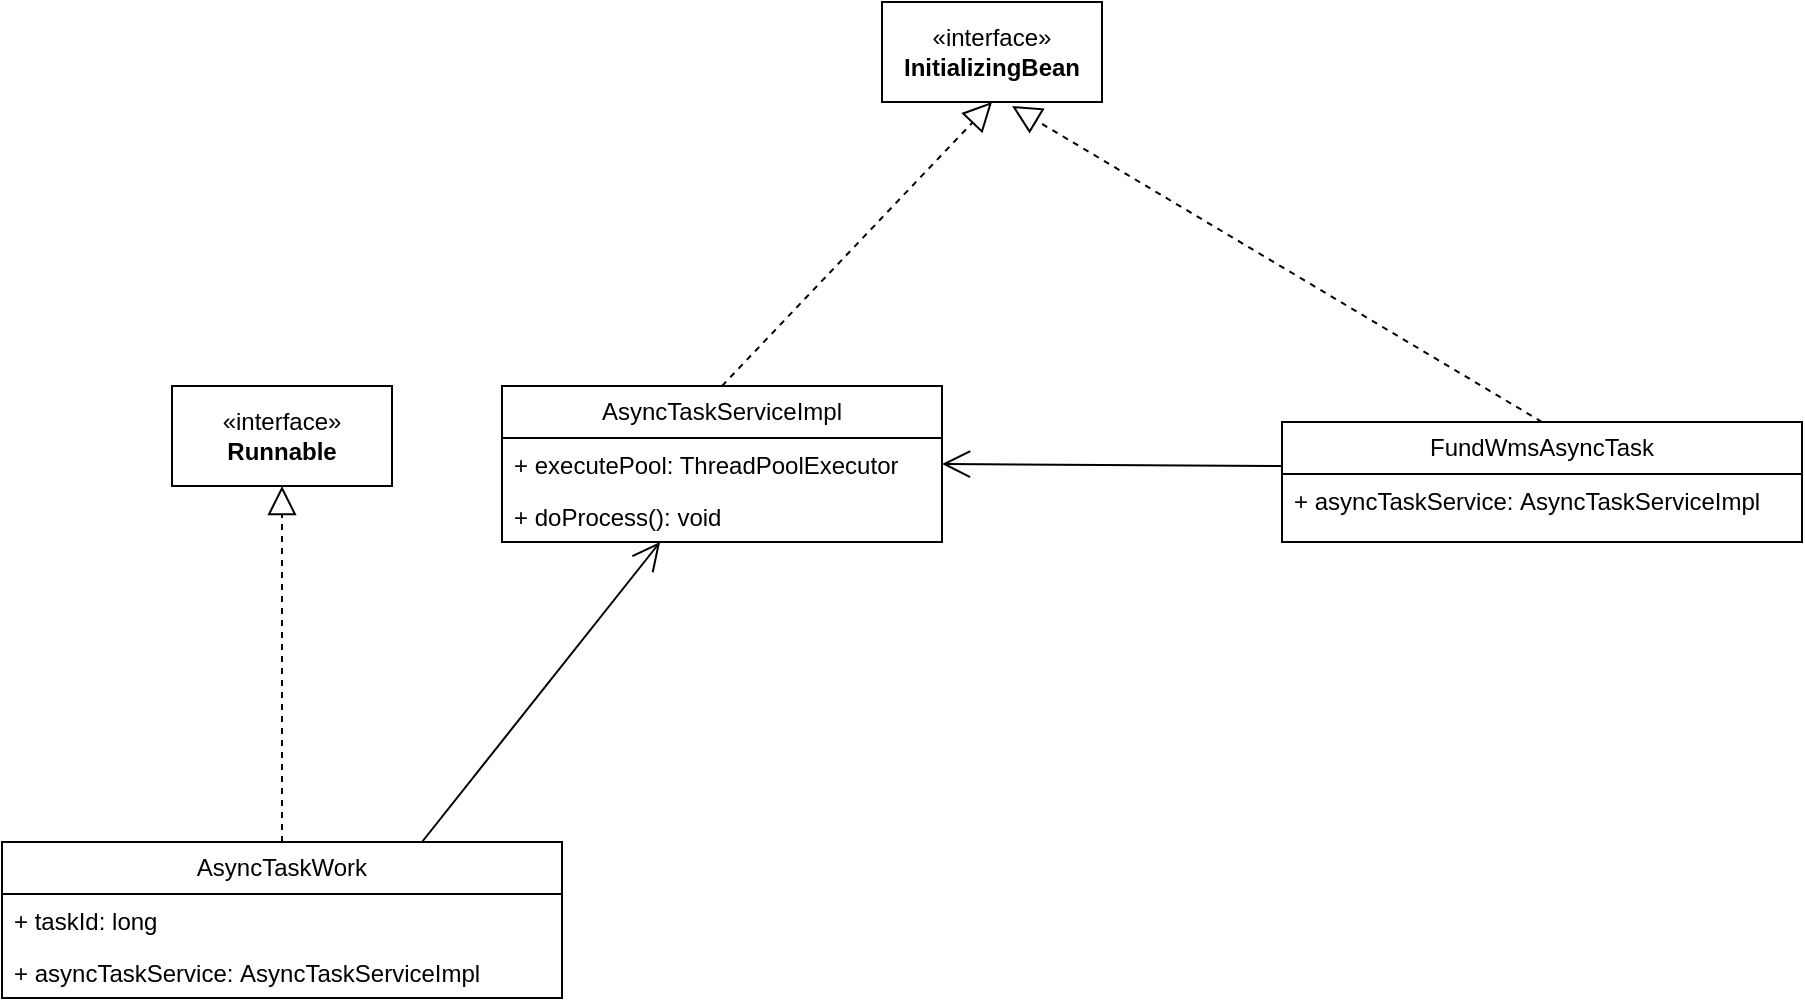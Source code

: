 <mxfile version="21.5.2" type="github" pages="3">
  <diagram name="class diagram" id="ikR7i4KXqVAYdrTPTn3q">
    <mxGraphModel dx="2021" dy="656" grid="1" gridSize="10" guides="1" tooltips="1" connect="1" arrows="1" fold="1" page="1" pageScale="1" pageWidth="827" pageHeight="1169" math="0" shadow="0">
      <root>
        <mxCell id="0" />
        <mxCell id="1" parent="0" />
        <mxCell id="8rfrDcUoEPC_cq-M47oy-1" value="AsyncTaskServiceImpl" style="swimlane;fontStyle=0;childLayout=stackLayout;horizontal=1;startSize=26;fillColor=none;horizontalStack=0;resizeParent=1;resizeParentMax=0;resizeLast=0;collapsible=1;marginBottom=0;whiteSpace=wrap;html=1;" vertex="1" parent="1">
          <mxGeometry x="150" y="332" width="220" height="78" as="geometry" />
        </mxCell>
        <mxCell id="CbstYxLcLghC37u1hEnF-2" value="+ executePool: ThreadPoolExecutor" style="text;strokeColor=none;fillColor=none;align=left;verticalAlign=top;spacingLeft=4;spacingRight=4;overflow=hidden;rotatable=0;points=[[0,0.5],[1,0.5]];portConstraint=eastwest;whiteSpace=wrap;html=1;" vertex="1" parent="8rfrDcUoEPC_cq-M47oy-1">
          <mxGeometry y="26" width="220" height="26" as="geometry" />
        </mxCell>
        <mxCell id="CbstYxLcLghC37u1hEnF-1" value="+ doProcess()&lt;span style=&quot;background-color: initial;&quot;&gt;: void&lt;/span&gt;" style="text;strokeColor=none;fillColor=none;align=left;verticalAlign=top;spacingLeft=4;spacingRight=4;overflow=hidden;rotatable=0;points=[[0,0.5],[1,0.5]];portConstraint=eastwest;whiteSpace=wrap;html=1;" vertex="1" parent="8rfrDcUoEPC_cq-M47oy-1">
          <mxGeometry y="52" width="220" height="26" as="geometry" />
        </mxCell>
        <mxCell id="8rfrDcUoEPC_cq-M47oy-5" value="FundWmsAsyncTask" style="swimlane;fontStyle=0;childLayout=stackLayout;horizontal=1;startSize=26;fillColor=none;horizontalStack=0;resizeParent=1;resizeParentMax=0;resizeLast=0;collapsible=1;marginBottom=0;whiteSpace=wrap;html=1;" vertex="1" parent="1">
          <mxGeometry x="540" y="350" width="260" height="60" as="geometry" />
        </mxCell>
        <mxCell id="g2iz1l07HuA3bQ5gWP3K-1" value="+ asyncTaskService:&amp;nbsp;AsyncTaskServiceImpl" style="text;strokeColor=none;fillColor=none;align=left;verticalAlign=top;spacingLeft=4;spacingRight=4;overflow=hidden;rotatable=0;points=[[0,0.5],[1,0.5]];portConstraint=eastwest;whiteSpace=wrap;html=1;" vertex="1" parent="8rfrDcUoEPC_cq-M47oy-5">
          <mxGeometry y="26" width="260" height="34" as="geometry" />
        </mxCell>
        <mxCell id="8rfrDcUoEPC_cq-M47oy-9" value="«interface»&lt;br&gt;&lt;b&gt;InitializingBean&lt;/b&gt;" style="html=1;whiteSpace=wrap;" vertex="1" parent="1">
          <mxGeometry x="340" y="140" width="110" height="50" as="geometry" />
        </mxCell>
        <mxCell id="8rfrDcUoEPC_cq-M47oy-10" value="" style="endArrow=block;dashed=1;endFill=0;endSize=12;html=1;rounded=0;entryX=0.5;entryY=1;entryDx=0;entryDy=0;exitX=0.5;exitY=0;exitDx=0;exitDy=0;" edge="1" parent="1" source="8rfrDcUoEPC_cq-M47oy-1" target="8rfrDcUoEPC_cq-M47oy-9">
          <mxGeometry width="160" relative="1" as="geometry">
            <mxPoint x="110" y="340" as="sourcePoint" />
            <mxPoint x="270" y="340" as="targetPoint" />
          </mxGeometry>
        </mxCell>
        <mxCell id="8rfrDcUoEPC_cq-M47oy-11" value="" style="endArrow=block;dashed=1;endFill=0;endSize=12;html=1;rounded=0;exitX=0.5;exitY=0;exitDx=0;exitDy=0;entryX=0.591;entryY=1.04;entryDx=0;entryDy=0;entryPerimeter=0;" edge="1" parent="1" source="8rfrDcUoEPC_cq-M47oy-5" target="8rfrDcUoEPC_cq-M47oy-9">
          <mxGeometry width="160" relative="1" as="geometry">
            <mxPoint x="110" y="340" as="sourcePoint" />
            <mxPoint x="270" y="340" as="targetPoint" />
          </mxGeometry>
        </mxCell>
        <mxCell id="8rfrDcUoEPC_cq-M47oy-12" value="AsyncTaskWork" style="swimlane;fontStyle=0;childLayout=stackLayout;horizontal=1;startSize=26;fillColor=none;horizontalStack=0;resizeParent=1;resizeParentMax=0;resizeLast=0;collapsible=1;marginBottom=0;whiteSpace=wrap;html=1;" vertex="1" parent="1">
          <mxGeometry x="-100" y="560" width="280" height="78" as="geometry" />
        </mxCell>
        <mxCell id="8rfrDcUoEPC_cq-M47oy-13" value="+&amp;nbsp;taskId&lt;span style=&quot;background-color: initial;&quot;&gt;: long&lt;/span&gt;" style="text;strokeColor=none;fillColor=none;align=left;verticalAlign=top;spacingLeft=4;spacingRight=4;overflow=hidden;rotatable=0;points=[[0,0.5],[1,0.5]];portConstraint=eastwest;whiteSpace=wrap;html=1;" vertex="1" parent="8rfrDcUoEPC_cq-M47oy-12">
          <mxGeometry y="26" width="280" height="26" as="geometry" />
        </mxCell>
        <mxCell id="8rfrDcUoEPC_cq-M47oy-14" value="+ asyncTaskService:&amp;nbsp;AsyncTaskServiceImpl" style="text;strokeColor=none;fillColor=none;align=left;verticalAlign=top;spacingLeft=4;spacingRight=4;overflow=hidden;rotatable=0;points=[[0,0.5],[1,0.5]];portConstraint=eastwest;whiteSpace=wrap;html=1;" vertex="1" parent="8rfrDcUoEPC_cq-M47oy-12">
          <mxGeometry y="52" width="280" height="26" as="geometry" />
        </mxCell>
        <mxCell id="8rfrDcUoEPC_cq-M47oy-16" value="«interface»&lt;br&gt;&lt;b&gt;Runnable&lt;/b&gt;" style="html=1;whiteSpace=wrap;" vertex="1" parent="1">
          <mxGeometry x="-15" y="332" width="110" height="50" as="geometry" />
        </mxCell>
        <mxCell id="8rfrDcUoEPC_cq-M47oy-17" value="" style="endArrow=block;dashed=1;endFill=0;endSize=12;html=1;rounded=0;entryX=0.5;entryY=1;entryDx=0;entryDy=0;" edge="1" parent="1" source="8rfrDcUoEPC_cq-M47oy-12" target="8rfrDcUoEPC_cq-M47oy-16">
          <mxGeometry width="160" relative="1" as="geometry">
            <mxPoint x="530" y="340" as="sourcePoint" />
            <mxPoint x="415" y="202" as="targetPoint" />
          </mxGeometry>
        </mxCell>
        <mxCell id="8rfrDcUoEPC_cq-M47oy-18" value="" style="endArrow=open;endFill=1;endSize=12;html=1;rounded=0;exitX=0.75;exitY=0;exitDx=0;exitDy=0;" edge="1" parent="1" source="8rfrDcUoEPC_cq-M47oy-12" target="8rfrDcUoEPC_cq-M47oy-1">
          <mxGeometry width="160" relative="1" as="geometry">
            <mxPoint x="460" y="500" as="sourcePoint" />
            <mxPoint x="260" y="390" as="targetPoint" />
          </mxGeometry>
        </mxCell>
        <mxCell id="g2iz1l07HuA3bQ5gWP3K-2" value="" style="endArrow=open;endFill=1;endSize=12;html=1;rounded=0;exitX=0;exitY=0.367;exitDx=0;exitDy=0;entryX=1;entryY=0.5;entryDx=0;entryDy=0;exitPerimeter=0;" edge="1" parent="1" source="8rfrDcUoEPC_cq-M47oy-5" target="8rfrDcUoEPC_cq-M47oy-1">
          <mxGeometry width="160" relative="1" as="geometry">
            <mxPoint x="140" y="550" as="sourcePoint" />
            <mxPoint x="270" y="400" as="targetPoint" />
          </mxGeometry>
        </mxCell>
      </root>
    </mxGraphModel>
  </diagram>
  <diagram id="Af_HxoB_dP8bMgjfUH3v" name="structure">
    <mxGraphModel dx="1194" dy="656" grid="1" gridSize="10" guides="1" tooltips="1" connect="1" arrows="1" fold="1" page="1" pageScale="1" pageWidth="827" pageHeight="1169" math="0" shadow="0">
      <root>
        <mxCell id="0" />
        <mxCell id="1" parent="0" />
        <mxCell id="4yOwxm-S2R0_16TpPjw1-2" value="zookeeper" style="whiteSpace=wrap;html=1;" vertex="1" parent="1">
          <mxGeometry x="550" y="140" width="120" height="60" as="geometry" />
        </mxCell>
        <mxCell id="4yOwxm-S2R0_16TpPjw1-3" value="Actor" style="shape=umlActor;verticalLabelPosition=bottom;verticalAlign=top;html=1;outlineConnect=0;" vertex="1" parent="1">
          <mxGeometry x="50" y="400" width="30" height="60" as="geometry" />
        </mxCell>
        <mxCell id="4yOwxm-S2R0_16TpPjw1-4" value="" style="endArrow=classic;html=1;rounded=0;entryX=0;entryY=0.25;entryDx=0;entryDy=0;" edge="1" parent="1" target="BwtJvhmBE2LO-VKlyNQl-1">
          <mxGeometry width="50" height="50" relative="1" as="geometry">
            <mxPoint x="90" y="430" as="sourcePoint" />
            <mxPoint x="147.9" y="416.14" as="targetPoint" />
          </mxGeometry>
        </mxCell>
        <mxCell id="BwtJvhmBE2LO-VKlyNQl-1" value="" style="swimlane;startSize=0;" vertex="1" parent="1">
          <mxGeometry x="210" y="330" width="240" height="250" as="geometry">
            <mxRectangle x="250" y="350" width="50" height="40" as="alternateBounds" />
          </mxGeometry>
        </mxCell>
        <mxCell id="BwtJvhmBE2LO-VKlyNQl-2" value="GrpcService" style="whiteSpace=wrap;html=1;" vertex="1" parent="BwtJvhmBE2LO-VKlyNQl-1">
          <mxGeometry x="60" y="50" width="160" height="60" as="geometry" />
        </mxCell>
        <mxCell id="4yOwxm-S2R0_16TpPjw1-1" value="AsyncTaskService" style="whiteSpace=wrap;html=1;" vertex="1" parent="BwtJvhmBE2LO-VKlyNQl-1">
          <mxGeometry x="60" y="170" width="160" height="60" as="geometry" />
        </mxCell>
        <mxCell id="4yOwxm-S2R0_16TpPjw1-5" value="service1" style="text;html=1;align=center;verticalAlign=middle;resizable=0;points=[];autosize=1;strokeColor=none;fillColor=none;" vertex="1" parent="BwtJvhmBE2LO-VKlyNQl-1">
          <mxGeometry x="30" y="10" width="70" height="30" as="geometry" />
        </mxCell>
        <mxCell id="4yOwxm-S2R0_16TpPjw1-24" value="" style="shape=flexArrow;endArrow=classic;html=1;rounded=0;exitX=0.55;exitY=0.983;exitDx=0;exitDy=0;exitPerimeter=0;" edge="1" parent="BwtJvhmBE2LO-VKlyNQl-1" source="BwtJvhmBE2LO-VKlyNQl-2" target="4yOwxm-S2R0_16TpPjw1-1">
          <mxGeometry width="50" height="50" relative="1" as="geometry">
            <mxPoint x="370" y="170" as="sourcePoint" />
            <mxPoint x="420" y="120" as="targetPoint" />
          </mxGeometry>
        </mxCell>
        <mxCell id="4yOwxm-S2R0_16TpPjw1-6" value="" style="swimlane;startSize=0;" vertex="1" parent="1">
          <mxGeometry x="520" y="330" width="250" height="250" as="geometry">
            <mxRectangle x="250" y="350" width="50" height="40" as="alternateBounds" />
          </mxGeometry>
        </mxCell>
        <mxCell id="4yOwxm-S2R0_16TpPjw1-7" value="GrpcService" style="whiteSpace=wrap;html=1;" vertex="1" parent="4yOwxm-S2R0_16TpPjw1-6">
          <mxGeometry x="60" y="50" width="160" height="60" as="geometry" />
        </mxCell>
        <mxCell id="4yOwxm-S2R0_16TpPjw1-8" value="AsyncTaskService" style="whiteSpace=wrap;html=1;" vertex="1" parent="4yOwxm-S2R0_16TpPjw1-6">
          <mxGeometry x="60" y="170" width="160" height="60" as="geometry" />
        </mxCell>
        <mxCell id="4yOwxm-S2R0_16TpPjw1-9" value="service2" style="text;html=1;align=center;verticalAlign=middle;resizable=0;points=[];autosize=1;strokeColor=none;fillColor=none;" vertex="1" parent="4yOwxm-S2R0_16TpPjw1-6">
          <mxGeometry x="30" y="10" width="70" height="30" as="geometry" />
        </mxCell>
        <mxCell id="4yOwxm-S2R0_16TpPjw1-23" value="" style="shape=flexArrow;endArrow=classic;html=1;rounded=0;exitX=0.55;exitY=1.05;exitDx=0;exitDy=0;exitPerimeter=0;entryX=0.563;entryY=-0.033;entryDx=0;entryDy=0;entryPerimeter=0;" edge="1" parent="4yOwxm-S2R0_16TpPjw1-6" source="4yOwxm-S2R0_16TpPjw1-7" target="4yOwxm-S2R0_16TpPjw1-8">
          <mxGeometry width="50" height="50" relative="1" as="geometry">
            <mxPoint x="60" y="170" as="sourcePoint" />
            <mxPoint x="110" y="120" as="targetPoint" />
          </mxGeometry>
        </mxCell>
        <mxCell id="4yOwxm-S2R0_16TpPjw1-11" value="" style="swimlane;startSize=0;" vertex="1" parent="1">
          <mxGeometry x="870" y="330" width="250" height="250" as="geometry">
            <mxRectangle x="250" y="350" width="50" height="40" as="alternateBounds" />
          </mxGeometry>
        </mxCell>
        <mxCell id="4yOwxm-S2R0_16TpPjw1-12" value="GrpcService" style="whiteSpace=wrap;html=1;" vertex="1" parent="4yOwxm-S2R0_16TpPjw1-11">
          <mxGeometry x="60" y="50" width="160" height="60" as="geometry" />
        </mxCell>
        <mxCell id="4yOwxm-S2R0_16TpPjw1-13" value="AsyncTaskService" style="whiteSpace=wrap;html=1;" vertex="1" parent="4yOwxm-S2R0_16TpPjw1-11">
          <mxGeometry x="60" y="160" width="160" height="60" as="geometry" />
        </mxCell>
        <mxCell id="4yOwxm-S2R0_16TpPjw1-14" value="service3" style="text;html=1;align=center;verticalAlign=middle;resizable=0;points=[];autosize=1;strokeColor=none;fillColor=none;" vertex="1" parent="4yOwxm-S2R0_16TpPjw1-11">
          <mxGeometry x="40" y="10" width="70" height="30" as="geometry" />
        </mxCell>
        <mxCell id="4yOwxm-S2R0_16TpPjw1-25" value="" style="shape=flexArrow;endArrow=classic;html=1;rounded=0;exitX=0.5;exitY=1;exitDx=0;exitDy=0;" edge="1" parent="4yOwxm-S2R0_16TpPjw1-11" source="4yOwxm-S2R0_16TpPjw1-12" target="4yOwxm-S2R0_16TpPjw1-13">
          <mxGeometry width="50" height="50" relative="1" as="geometry">
            <mxPoint x="-250" y="170" as="sourcePoint" />
            <mxPoint x="-200" y="120" as="targetPoint" />
          </mxGeometry>
        </mxCell>
        <mxCell id="4yOwxm-S2R0_16TpPjw1-16" value="" style="endArrow=classic;html=1;rounded=0;entryX=0.092;entryY=1.067;entryDx=0;entryDy=0;entryPerimeter=0;exitX=0.65;exitY=0;exitDx=0;exitDy=0;exitPerimeter=0;" edge="1" parent="1" source="BwtJvhmBE2LO-VKlyNQl-1" target="4yOwxm-S2R0_16TpPjw1-2">
          <mxGeometry width="50" height="50" relative="1" as="geometry">
            <mxPoint x="320" y="430" as="sourcePoint" />
            <mxPoint x="370" y="380" as="targetPoint" />
          </mxGeometry>
        </mxCell>
        <mxCell id="4yOwxm-S2R0_16TpPjw1-17" value="" style="endArrow=classic;html=1;rounded=0;entryX=0.5;entryY=1;entryDx=0;entryDy=0;exitX=0.528;exitY=-0.004;exitDx=0;exitDy=0;exitPerimeter=0;" edge="1" parent="1" source="4yOwxm-S2R0_16TpPjw1-6" target="4yOwxm-S2R0_16TpPjw1-2">
          <mxGeometry width="50" height="50" relative="1" as="geometry">
            <mxPoint x="320" y="430" as="sourcePoint" />
            <mxPoint x="370" y="380" as="targetPoint" />
          </mxGeometry>
        </mxCell>
        <mxCell id="4yOwxm-S2R0_16TpPjw1-18" value="" style="endArrow=classic;html=1;rounded=0;entryX=0.817;entryY=1.033;entryDx=0;entryDy=0;entryPerimeter=0;exitX=0.144;exitY=-0.004;exitDx=0;exitDy=0;exitPerimeter=0;" edge="1" parent="1" source="4yOwxm-S2R0_16TpPjw1-11" target="4yOwxm-S2R0_16TpPjw1-2">
          <mxGeometry width="50" height="50" relative="1" as="geometry">
            <mxPoint x="320" y="430" as="sourcePoint" />
            <mxPoint x="370" y="380" as="targetPoint" />
          </mxGeometry>
        </mxCell>
        <mxCell id="4yOwxm-S2R0_16TpPjw1-19" value="redis" style="whiteSpace=wrap;html=1;" vertex="1" parent="1">
          <mxGeometry x="540" y="700" width="120" height="60" as="geometry" />
        </mxCell>
        <mxCell id="4yOwxm-S2R0_16TpPjw1-20" value="" style="endArrow=classic;html=1;rounded=0;exitX=0.583;exitY=1;exitDx=0;exitDy=0;exitPerimeter=0;entryX=0.25;entryY=0;entryDx=0;entryDy=0;" edge="1" parent="1" source="BwtJvhmBE2LO-VKlyNQl-1" target="4yOwxm-S2R0_16TpPjw1-19">
          <mxGeometry width="50" height="50" relative="1" as="geometry">
            <mxPoint x="480" y="510" as="sourcePoint" />
            <mxPoint x="530" y="460" as="targetPoint" />
          </mxGeometry>
        </mxCell>
        <mxCell id="4yOwxm-S2R0_16TpPjw1-21" value="" style="endArrow=classic;html=1;rounded=0;entryX=0.383;entryY=-0.033;entryDx=0;entryDy=0;entryPerimeter=0;" edge="1" parent="1" source="4yOwxm-S2R0_16TpPjw1-6" target="4yOwxm-S2R0_16TpPjw1-19">
          <mxGeometry width="50" height="50" relative="1" as="geometry">
            <mxPoint x="480" y="510" as="sourcePoint" />
            <mxPoint x="530" y="460" as="targetPoint" />
          </mxGeometry>
        </mxCell>
        <mxCell id="4yOwxm-S2R0_16TpPjw1-22" value="" style="endArrow=classic;html=1;rounded=0;exitX=0.25;exitY=1;exitDx=0;exitDy=0;entryX=0.692;entryY=-0.05;entryDx=0;entryDy=0;entryPerimeter=0;" edge="1" parent="1" source="4yOwxm-S2R0_16TpPjw1-11" target="4yOwxm-S2R0_16TpPjw1-19">
          <mxGeometry width="50" height="50" relative="1" as="geometry">
            <mxPoint x="480" y="510" as="sourcePoint" />
            <mxPoint x="850" y="650" as="targetPoint" />
          </mxGeometry>
        </mxCell>
      </root>
    </mxGraphModel>
  </diagram>
  <diagram id="slAzV9YY-AGd1bLpiqN-" name="flow">
    <mxGraphModel dx="2021" dy="656" grid="1" gridSize="10" guides="1" tooltips="1" connect="1" arrows="1" fold="1" page="1" pageScale="1" pageWidth="827" pageHeight="1169" math="0" shadow="0">
      <root>
        <mxCell id="0" />
        <mxCell id="1" parent="0" />
        <mxCell id="b7P9VEdMYVW15TvzK9gh-39" style="edgeStyle=orthogonalEdgeStyle;rounded=0;orthogonalLoop=1;jettySize=auto;html=1;entryX=0.639;entryY=0;entryDx=0;entryDy=0;entryPerimeter=0;" edge="1" parent="1" source="JW_-LaMGTlPM_i0lU95A-1" target="JW_-LaMGTlPM_i0lU95A-2">
          <mxGeometry relative="1" as="geometry">
            <Array as="points">
              <mxPoint x="230" y="160" />
            </Array>
          </mxGeometry>
        </mxCell>
        <mxCell id="b7P9VEdMYVW15TvzK9gh-40" style="edgeStyle=orthogonalEdgeStyle;rounded=0;orthogonalLoop=1;jettySize=auto;html=1;entryX=0.46;entryY=-0.004;entryDx=0;entryDy=0;entryPerimeter=0;" edge="1" parent="1" source="JW_-LaMGTlPM_i0lU95A-1" target="JW_-LaMGTlPM_i0lU95A-3">
          <mxGeometry relative="1" as="geometry" />
        </mxCell>
        <mxCell id="JW_-LaMGTlPM_i0lU95A-1" value="start" style="whiteSpace=wrap;html=1;" vertex="1" parent="1">
          <mxGeometry x="420" y="130" width="120" height="60" as="geometry" />
        </mxCell>
        <mxCell id="JW_-LaMGTlPM_i0lU95A-2" value="" style="whiteSpace=wrap;html=1;container=1;" vertex="1" parent="1">
          <mxGeometry x="-160" y="290" width="610" height="790" as="geometry" />
        </mxCell>
        <mxCell id="b7P9VEdMYVW15TvzK9gh-5" value="FundWmsAsyncTask init" style="text;html=1;align=center;verticalAlign=middle;resizable=0;points=[];autosize=1;strokeColor=none;fillColor=none;" vertex="1" parent="JW_-LaMGTlPM_i0lU95A-2">
          <mxGeometry x="160.526" y="20.407" width="150" height="30" as="geometry" />
        </mxCell>
        <mxCell id="b7P9VEdMYVW15TvzK9gh-4" value="" style="whiteSpace=wrap;html=1;container=1;" vertex="1" parent="JW_-LaMGTlPM_i0lU95A-2">
          <mxGeometry x="27.595" y="73.89" width="529.741" height="676.11" as="geometry" />
        </mxCell>
        <mxCell id="b7P9VEdMYVW15TvzK9gh-14" style="edgeStyle=orthogonalEdgeStyle;rounded=0;orthogonalLoop=1;jettySize=auto;html=1;" edge="1" parent="b7P9VEdMYVW15TvzK9gh-4" source="b7P9VEdMYVW15TvzK9gh-6" target="b7P9VEdMYVW15TvzK9gh-7">
          <mxGeometry relative="1" as="geometry" />
        </mxCell>
        <mxCell id="b7P9VEdMYVW15TvzK9gh-6" value="loop" style="whiteSpace=wrap;html=1;" vertex="1" parent="b7P9VEdMYVW15TvzK9gh-4">
          <mxGeometry x="188.811" y="28.956" width="116.191" height="37.875" as="geometry" />
        </mxCell>
        <mxCell id="b7P9VEdMYVW15TvzK9gh-11" style="edgeStyle=orthogonalEdgeStyle;rounded=0;orthogonalLoop=1;jettySize=auto;html=1;entryX=0.5;entryY=0;entryDx=0;entryDy=0;" edge="1" parent="b7P9VEdMYVW15TvzK9gh-4" source="b7P9VEdMYVW15TvzK9gh-7" target="b7P9VEdMYVW15TvzK9gh-9">
          <mxGeometry relative="1" as="geometry">
            <Array as="points">
              <mxPoint x="169.929" y="130.252" />
            </Array>
          </mxGeometry>
        </mxCell>
        <mxCell id="b7P9VEdMYVW15TvzK9gh-13" value="isMaster" style="edgeLabel;html=1;align=center;verticalAlign=middle;resizable=0;points=[];" vertex="1" connectable="0" parent="b7P9VEdMYVW15TvzK9gh-11">
          <mxGeometry x="0.168" y="-1" relative="1" as="geometry">
            <mxPoint as="offset" />
          </mxGeometry>
        </mxCell>
        <mxCell id="b7P9VEdMYVW15TvzK9gh-12" value="isFollower" style="edgeStyle=orthogonalEdgeStyle;rounded=0;orthogonalLoop=1;jettySize=auto;html=1;" edge="1" parent="b7P9VEdMYVW15TvzK9gh-4" source="b7P9VEdMYVW15TvzK9gh-7" target="b7P9VEdMYVW15TvzK9gh-10">
          <mxGeometry relative="1" as="geometry">
            <Array as="points">
              <mxPoint x="408.119" y="130.252" />
            </Array>
          </mxGeometry>
        </mxCell>
        <mxCell id="b7P9VEdMYVW15TvzK9gh-7" value="check zkLock" style="rhombus;whiteSpace=wrap;html=1;" vertex="1" parent="b7P9VEdMYVW15TvzK9gh-4">
          <mxGeometry x="188.811" y="101.348" width="116.191" height="57.913" as="geometry" />
        </mxCell>
        <mxCell id="b7P9VEdMYVW15TvzK9gh-15" style="edgeStyle=orthogonalEdgeStyle;rounded=0;orthogonalLoop=1;jettySize=auto;html=1;entryX=0;entryY=0.5;entryDx=0;entryDy=0;" edge="1" parent="b7P9VEdMYVW15TvzK9gh-4" source="b7P9VEdMYVW15TvzK9gh-9" target="b7P9VEdMYVW15TvzK9gh-6">
          <mxGeometry relative="1" as="geometry">
            <Array as="points">
              <mxPoint x="117.644" y="47.778" />
            </Array>
          </mxGeometry>
        </mxCell>
        <mxCell id="b7P9VEdMYVW15TvzK9gh-9" value="" style="whiteSpace=wrap;html=1;container=1;" vertex="1" parent="b7P9VEdMYVW15TvzK9gh-4">
          <mxGeometry x="17.966" y="283.15" width="305.0" height="366.85" as="geometry">
            <mxRectangle x="12.369" y="250.002" width="210" height="30" as="alternateBounds" />
          </mxGeometry>
        </mxCell>
        <mxCell id="b7P9VEdMYVW15TvzK9gh-29" value="asyncTaskService.processTask" style="text;html=1;align=center;verticalAlign=middle;resizable=0;points=[];autosize=1;strokeColor=none;fillColor=none;" vertex="1" parent="b7P9VEdMYVW15TvzK9gh-9">
          <mxGeometry x="1.032e-14" y="11.487" width="190" height="30" as="geometry" />
        </mxCell>
        <mxCell id="b7P9VEdMYVW15TvzK9gh-35" style="edgeStyle=orthogonalEdgeStyle;rounded=0;orthogonalLoop=1;jettySize=auto;html=1;entryX=0.5;entryY=0;entryDx=0;entryDy=0;" edge="1" parent="b7P9VEdMYVW15TvzK9gh-9" source="b7P9VEdMYVW15TvzK9gh-30" target="b7P9VEdMYVW15TvzK9gh-32">
          <mxGeometry relative="1" as="geometry" />
        </mxCell>
        <mxCell id="b7P9VEdMYVW15TvzK9gh-30" value="查询前100个待执行的任务，遍历每个任务" style="whiteSpace=wrap;html=1;" vertex="1" parent="b7P9VEdMYVW15TvzK9gh-9">
          <mxGeometry x="50.83" y="41.49" width="129.17" height="49.9" as="geometry" />
        </mxCell>
        <mxCell id="b7P9VEdMYVW15TvzK9gh-36" value="存在" style="edgeStyle=orthogonalEdgeStyle;rounded=0;orthogonalLoop=1;jettySize=auto;html=1;entryX=0.25;entryY=0;entryDx=0;entryDy=0;" edge="1" parent="b7P9VEdMYVW15TvzK9gh-9" source="b7P9VEdMYVW15TvzK9gh-32" target="b7P9VEdMYVW15TvzK9gh-31">
          <mxGeometry relative="1" as="geometry">
            <Array as="points">
              <mxPoint x="44" y="166" />
            </Array>
          </mxGeometry>
        </mxCell>
        <mxCell id="b7P9VEdMYVW15TvzK9gh-37" style="edgeStyle=orthogonalEdgeStyle;rounded=0;orthogonalLoop=1;jettySize=auto;html=1;entryX=0.5;entryY=0;entryDx=0;entryDy=0;" edge="1" parent="b7P9VEdMYVW15TvzK9gh-9" source="b7P9VEdMYVW15TvzK9gh-32" target="b7P9VEdMYVW15TvzK9gh-34">
          <mxGeometry relative="1" as="geometry" />
        </mxCell>
        <mxCell id="b7P9VEdMYVW15TvzK9gh-38" value="不存在" style="edgeLabel;html=1;align=center;verticalAlign=middle;resizable=0;points=[];" vertex="1" connectable="0" parent="b7P9VEdMYVW15TvzK9gh-37">
          <mxGeometry x="0.198" y="3" relative="1" as="geometry">
            <mxPoint as="offset" />
          </mxGeometry>
        </mxCell>
        <mxCell id="b7P9VEdMYVW15TvzK9gh-32" value="是否存在该任务的redis锁" style="rhombus;whiteSpace=wrap;html=1;fontFamily=Helvetica;fontSize=12;fontColor=default;" vertex="1" parent="b7P9VEdMYVW15TvzK9gh-9">
          <mxGeometry x="69.91" y="122.96" width="91.01" height="87.04" as="geometry" />
        </mxCell>
        <mxCell id="b7P9VEdMYVW15TvzK9gh-31" value="构建AsyncTaskWork提交到线程池" style="whiteSpace=wrap;html=1;" vertex="1" parent="b7P9VEdMYVW15TvzK9gh-9">
          <mxGeometry x="14.44" y="282.96" width="116.96" height="60" as="geometry" />
        </mxCell>
        <mxCell id="b7P9VEdMYVW15TvzK9gh-34" value="在执行中，跳过" style="whiteSpace=wrap;html=1;" vertex="1" parent="b7P9VEdMYVW15TvzK9gh-9">
          <mxGeometry x="180.004" y="282.96" width="92.64" height="60" as="geometry" />
        </mxCell>
        <mxCell id="b7P9VEdMYVW15TvzK9gh-16" style="edgeStyle=orthogonalEdgeStyle;rounded=0;orthogonalLoop=1;jettySize=auto;html=1;entryX=1;entryY=0.5;entryDx=0;entryDy=0;" edge="1" parent="b7P9VEdMYVW15TvzK9gh-4" source="b7P9VEdMYVW15TvzK9gh-10" target="b7P9VEdMYVW15TvzK9gh-6">
          <mxGeometry relative="1" as="geometry">
            <Array as="points">
              <mxPoint x="466.218" y="47.778" />
            </Array>
          </mxGeometry>
        </mxCell>
        <mxCell id="b7P9VEdMYVW15TvzK9gh-10" value="sleep 1s" style="whiteSpace=wrap;html=1;" vertex="1" parent="b7P9VEdMYVW15TvzK9gh-4">
          <mxGeometry x="350.024" y="283.159" width="174.287" height="43.435" as="geometry" />
        </mxCell>
        <mxCell id="b7P9VEdMYVW15TvzK9gh-17" value="startTread" style="text;html=1;align=center;verticalAlign=middle;resizable=0;points=[];autosize=1;strokeColor=none;fillColor=none;" vertex="1" parent="b7P9VEdMYVW15TvzK9gh-4">
          <mxGeometry x="17.966" y="11.326" width="80" height="30" as="geometry" />
        </mxCell>
        <mxCell id="JW_-LaMGTlPM_i0lU95A-3" value="" style="whiteSpace=wrap;html=1;container=1;" vertex="1" parent="1">
          <mxGeometry x="550" y="290" width="430" height="570" as="geometry" />
        </mxCell>
        <mxCell id="b7P9VEdMYVW15TvzK9gh-19" value="" style="whiteSpace=wrap;html=1;container=1;" vertex="1" parent="JW_-LaMGTlPM_i0lU95A-3">
          <mxGeometry x="28.667" y="70" width="315.333" height="36.47" as="geometry" />
        </mxCell>
        <mxCell id="b7P9VEdMYVW15TvzK9gh-18" value="init executorPool" style="text;html=1;align=center;verticalAlign=middle;resizable=0;points=[];autosize=1;strokeColor=none;fillColor=none;" vertex="1" parent="b7P9VEdMYVW15TvzK9gh-19">
          <mxGeometry x="14.333" y="2.279" width="110" height="30" as="geometry" />
        </mxCell>
        <mxCell id="b7P9VEdMYVW15TvzK9gh-20" value="" style="whiteSpace=wrap;html=1;container=1;" vertex="1" parent="JW_-LaMGTlPM_i0lU95A-3">
          <mxGeometry x="28.67" y="140" width="310" height="350" as="geometry" />
        </mxCell>
        <mxCell id="b7P9VEdMYVW15TvzK9gh-25" style="edgeStyle=orthogonalEdgeStyle;rounded=0;orthogonalLoop=1;jettySize=auto;html=1;entryX=0.5;entryY=0;entryDx=0;entryDy=0;" edge="1" parent="b7P9VEdMYVW15TvzK9gh-20" source="b7P9VEdMYVW15TvzK9gh-21" target="b7P9VEdMYVW15TvzK9gh-22">
          <mxGeometry relative="1" as="geometry" />
        </mxCell>
        <mxCell id="b7P9VEdMYVW15TvzK9gh-21" value="sleep 3s" style="whiteSpace=wrap;html=1;" vertex="1" parent="b7P9VEdMYVW15TvzK9gh-20">
          <mxGeometry x="80" y="145" width="120" height="60" as="geometry" />
        </mxCell>
        <mxCell id="b7P9VEdMYVW15TvzK9gh-26" style="edgeStyle=orthogonalEdgeStyle;rounded=0;orthogonalLoop=1;jettySize=auto;html=1;entryX=1;entryY=0.5;entryDx=0;entryDy=0;" edge="1" parent="b7P9VEdMYVW15TvzK9gh-20" source="b7P9VEdMYVW15TvzK9gh-22" target="b7P9VEdMYVW15TvzK9gh-23">
          <mxGeometry relative="1" as="geometry">
            <Array as="points">
              <mxPoint x="230" y="280" />
              <mxPoint x="230" y="75" />
            </Array>
          </mxGeometry>
        </mxCell>
        <mxCell id="b7P9VEdMYVW15TvzK9gh-22" value="查询任务表中状态为待执行的任务数量和第一个待执行任务的序号，记录下来" style="whiteSpace=wrap;html=1;" vertex="1" parent="b7P9VEdMYVW15TvzK9gh-20">
          <mxGeometry x="80" y="250" width="120" height="60" as="geometry" />
        </mxCell>
        <mxCell id="b7P9VEdMYVW15TvzK9gh-24" style="edgeStyle=orthogonalEdgeStyle;rounded=0;orthogonalLoop=1;jettySize=auto;html=1;entryX=0.5;entryY=0;entryDx=0;entryDy=0;" edge="1" parent="b7P9VEdMYVW15TvzK9gh-20" source="b7P9VEdMYVW15TvzK9gh-23" target="b7P9VEdMYVW15TvzK9gh-21">
          <mxGeometry relative="1" as="geometry" />
        </mxCell>
        <mxCell id="b7P9VEdMYVW15TvzK9gh-23" value="loop" style="whiteSpace=wrap;html=1;" vertex="1" parent="b7P9VEdMYVW15TvzK9gh-20">
          <mxGeometry x="80" y="45" width="120" height="60" as="geometry" />
        </mxCell>
        <mxCell id="b7P9VEdMYVW15TvzK9gh-27" value="startThread to updateQueueSize" style="text;html=1;align=center;verticalAlign=middle;resizable=0;points=[];autosize=1;strokeColor=none;fillColor=none;" vertex="1" parent="b7P9VEdMYVW15TvzK9gh-20">
          <mxGeometry x="20" y="10" width="200" height="30" as="geometry" />
        </mxCell>
        <mxCell id="b7P9VEdMYVW15TvzK9gh-28" value="AsyncTaskServiceImpl init" style="text;html=1;align=center;verticalAlign=middle;resizable=0;points=[];autosize=1;strokeColor=none;fillColor=none;" vertex="1" parent="JW_-LaMGTlPM_i0lU95A-3">
          <mxGeometry x="80" y="20" width="160" height="30" as="geometry" />
        </mxCell>
        <mxCell id="b7P9VEdMYVW15TvzK9gh-44" value="" style="whiteSpace=wrap;html=1;" vertex="1" parent="1">
          <mxGeometry x="170" y="1210" width="640" height="1030" as="geometry" />
        </mxCell>
        <mxCell id="b7P9VEdMYVW15TvzK9gh-54" style="edgeStyle=orthogonalEdgeStyle;rounded=0;orthogonalLoop=1;jettySize=auto;html=1;entryX=0.5;entryY=0;entryDx=0;entryDy=0;" edge="1" parent="1" source="b7P9VEdMYVW15TvzK9gh-45" target="b7P9VEdMYVW15TvzK9gh-46">
          <mxGeometry relative="1" as="geometry" />
        </mxCell>
        <mxCell id="b7P9VEdMYVW15TvzK9gh-45" value="构造该任务的redis锁" style="whiteSpace=wrap;html=1;" vertex="1" parent="1">
          <mxGeometry x="320" y="1280" width="120" height="60" as="geometry" />
        </mxCell>
        <mxCell id="b7P9VEdMYVW15TvzK9gh-55" style="edgeStyle=orthogonalEdgeStyle;rounded=0;orthogonalLoop=1;jettySize=auto;html=1;entryX=0.342;entryY=-0.033;entryDx=0;entryDy=0;entryPerimeter=0;" edge="1" parent="1" source="b7P9VEdMYVW15TvzK9gh-46" target="b7P9VEdMYVW15TvzK9gh-47">
          <mxGeometry relative="1" as="geometry">
            <Array as="points">
              <mxPoint x="271" y="1440" />
            </Array>
          </mxGeometry>
        </mxCell>
        <mxCell id="b7P9VEdMYVW15TvzK9gh-56" value="失败" style="edgeLabel;html=1;align=center;verticalAlign=middle;resizable=0;points=[];" vertex="1" connectable="0" parent="b7P9VEdMYVW15TvzK9gh-55">
          <mxGeometry x="0.03" relative="1" as="geometry">
            <mxPoint as="offset" />
          </mxGeometry>
        </mxCell>
        <mxCell id="b7P9VEdMYVW15TvzK9gh-57" style="edgeStyle=orthogonalEdgeStyle;rounded=0;orthogonalLoop=1;jettySize=auto;html=1;entryX=0.5;entryY=0;entryDx=0;entryDy=0;" edge="1" parent="1" source="b7P9VEdMYVW15TvzK9gh-46" target="b7P9VEdMYVW15TvzK9gh-49">
          <mxGeometry relative="1" as="geometry" />
        </mxCell>
        <mxCell id="b7P9VEdMYVW15TvzK9gh-58" value="成功" style="edgeLabel;html=1;align=center;verticalAlign=middle;resizable=0;points=[];" vertex="1" connectable="0" parent="b7P9VEdMYVW15TvzK9gh-57">
          <mxGeometry x="-0.484" y="1" relative="1" as="geometry">
            <mxPoint as="offset" />
          </mxGeometry>
        </mxCell>
        <mxCell id="b7P9VEdMYVW15TvzK9gh-46" value="加锁" style="rhombus;whiteSpace=wrap;html=1;fontFamily=Helvetica;fontSize=12;fontColor=default;" vertex="1" parent="1">
          <mxGeometry x="330" y="1390" width="100" height="100" as="geometry" />
        </mxCell>
        <mxCell id="b7P9VEdMYVW15TvzK9gh-60" style="edgeStyle=orthogonalEdgeStyle;rounded=0;orthogonalLoop=1;jettySize=auto;html=1;entryX=0.25;entryY=0;entryDx=0;entryDy=0;" edge="1" parent="1" source="b7P9VEdMYVW15TvzK9gh-47" target="b7P9VEdMYVW15TvzK9gh-59">
          <mxGeometry relative="1" as="geometry">
            <Array as="points">
              <mxPoint x="280" y="1690" />
              <mxPoint x="280" y="1690" />
            </Array>
          </mxGeometry>
        </mxCell>
        <mxCell id="b7P9VEdMYVW15TvzK9gh-47" value="任务执行中" style="whiteSpace=wrap;html=1;" vertex="1" parent="1">
          <mxGeometry x="230" y="1550" width="120" height="60" as="geometry" />
        </mxCell>
        <mxCell id="b7P9VEdMYVW15TvzK9gh-48" value="end" style="whiteSpace=wrap;html=1;" vertex="1" parent="1">
          <mxGeometry x="250" y="2060" width="120" height="60" as="geometry" />
        </mxCell>
        <mxCell id="b7P9VEdMYVW15TvzK9gh-61" style="edgeStyle=orthogonalEdgeStyle;rounded=0;orthogonalLoop=1;jettySize=auto;html=1;entryX=0.9;entryY=0;entryDx=0;entryDy=0;entryPerimeter=0;" edge="1" parent="1" source="b7P9VEdMYVW15TvzK9gh-49" target="b7P9VEdMYVW15TvzK9gh-59">
          <mxGeometry relative="1" as="geometry">
            <Array as="points">
              <mxPoint x="360" y="1580" />
              <mxPoint x="360" y="1920" />
              <mxPoint x="358" y="1920" />
            </Array>
          </mxGeometry>
        </mxCell>
        <mxCell id="b7P9VEdMYVW15TvzK9gh-62" value="不是待执行" style="edgeLabel;html=1;align=center;verticalAlign=middle;resizable=0;points=[];" vertex="1" connectable="0" parent="b7P9VEdMYVW15TvzK9gh-61">
          <mxGeometry x="-0.031" y="-1" relative="1" as="geometry">
            <mxPoint as="offset" />
          </mxGeometry>
        </mxCell>
        <mxCell id="b7P9VEdMYVW15TvzK9gh-63" style="edgeStyle=orthogonalEdgeStyle;rounded=0;orthogonalLoop=1;jettySize=auto;html=1;entryX=0;entryY=0.5;entryDx=0;entryDy=0;" edge="1" parent="1" source="b7P9VEdMYVW15TvzK9gh-49" target="b7P9VEdMYVW15TvzK9gh-50">
          <mxGeometry relative="1" as="geometry" />
        </mxCell>
        <mxCell id="b7P9VEdMYVW15TvzK9gh-64" value="待执行" style="edgeLabel;html=1;align=center;verticalAlign=middle;resizable=0;points=[];" vertex="1" connectable="0" parent="b7P9VEdMYVW15TvzK9gh-63">
          <mxGeometry x="-0.15" y="-1" relative="1" as="geometry">
            <mxPoint as="offset" />
          </mxGeometry>
        </mxCell>
        <mxCell id="b7P9VEdMYVW15TvzK9gh-49" value="检查任务状态" style="rhombus;whiteSpace=wrap;html=1;fontFamily=Helvetica;fontSize=12;fontColor=default;" vertex="1" parent="1">
          <mxGeometry x="450" y="1525" width="100" height="110" as="geometry" />
        </mxCell>
        <mxCell id="b7P9VEdMYVW15TvzK9gh-65" style="edgeStyle=orthogonalEdgeStyle;rounded=0;orthogonalLoop=1;jettySize=auto;html=1;entryX=0.5;entryY=0;entryDx=0;entryDy=0;" edge="1" parent="1" source="b7P9VEdMYVW15TvzK9gh-50" target="b7P9VEdMYVW15TvzK9gh-51">
          <mxGeometry relative="1" as="geometry" />
        </mxCell>
        <mxCell id="b7P9VEdMYVW15TvzK9gh-50" value="执行任务" style="whiteSpace=wrap;html=1;" vertex="1" parent="1">
          <mxGeometry x="630" y="1550" width="120" height="60" as="geometry" />
        </mxCell>
        <mxCell id="b7P9VEdMYVW15TvzK9gh-66" style="edgeStyle=orthogonalEdgeStyle;rounded=0;orthogonalLoop=1;jettySize=auto;html=1;entryX=0.417;entryY=0;entryDx=0;entryDy=0;entryPerimeter=0;" edge="1" parent="1" source="b7P9VEdMYVW15TvzK9gh-51" target="b7P9VEdMYVW15TvzK9gh-53">
          <mxGeometry relative="1" as="geometry" />
        </mxCell>
        <mxCell id="b7P9VEdMYVW15TvzK9gh-69" value="异常" style="edgeLabel;html=1;align=center;verticalAlign=middle;resizable=0;points=[];" vertex="1" connectable="0" parent="b7P9VEdMYVW15TvzK9gh-66">
          <mxGeometry x="-0.38" y="-3" relative="1" as="geometry">
            <mxPoint as="offset" />
          </mxGeometry>
        </mxCell>
        <mxCell id="b7P9VEdMYVW15TvzK9gh-67" style="edgeStyle=orthogonalEdgeStyle;rounded=0;orthogonalLoop=1;jettySize=auto;html=1;entryX=0.417;entryY=0;entryDx=0;entryDy=0;entryPerimeter=0;" edge="1" parent="1" source="b7P9VEdMYVW15TvzK9gh-51" target="b7P9VEdMYVW15TvzK9gh-52">
          <mxGeometry relative="1" as="geometry" />
        </mxCell>
        <mxCell id="b7P9VEdMYVW15TvzK9gh-68" value="成功" style="edgeLabel;html=1;align=center;verticalAlign=middle;resizable=0;points=[];" vertex="1" connectable="0" parent="b7P9VEdMYVW15TvzK9gh-67">
          <mxGeometry x="0.44" relative="1" as="geometry">
            <mxPoint as="offset" />
          </mxGeometry>
        </mxCell>
        <mxCell id="b7P9VEdMYVW15TvzK9gh-51" value="执行成功？" style="rhombus;whiteSpace=wrap;html=1;fontFamily=Helvetica;fontSize=12;fontColor=default;" vertex="1" parent="1">
          <mxGeometry x="640" y="1660" width="100" height="90" as="geometry" />
        </mxCell>
        <mxCell id="b7P9VEdMYVW15TvzK9gh-70" style="edgeStyle=orthogonalEdgeStyle;rounded=0;orthogonalLoop=1;jettySize=auto;html=1;entryX=1;entryY=0.25;entryDx=0;entryDy=0;" edge="1" parent="1" source="b7P9VEdMYVW15TvzK9gh-52" target="b7P9VEdMYVW15TvzK9gh-59">
          <mxGeometry relative="1" as="geometry" />
        </mxCell>
        <mxCell id="b7P9VEdMYVW15TvzK9gh-52" value="修改任务状态" style="whiteSpace=wrap;html=1;" vertex="1" parent="1">
          <mxGeometry x="460" y="1850" width="120" height="60" as="geometry" />
        </mxCell>
        <mxCell id="b7P9VEdMYVW15TvzK9gh-71" style="edgeStyle=orthogonalEdgeStyle;rounded=0;orthogonalLoop=1;jettySize=auto;html=1;entryX=1.008;entryY=0.633;entryDx=0;entryDy=0;entryPerimeter=0;" edge="1" parent="1" source="b7P9VEdMYVW15TvzK9gh-53" target="b7P9VEdMYVW15TvzK9gh-59">
          <mxGeometry relative="1" as="geometry">
            <Array as="points">
              <mxPoint x="705" y="1988" />
            </Array>
          </mxGeometry>
        </mxCell>
        <mxCell id="b7P9VEdMYVW15TvzK9gh-53" value="捕获异常，日志告警，不修改任务状态，下次就能查询到该任务状态为待执行，就会重新执行" style="whiteSpace=wrap;html=1;" vertex="1" parent="1">
          <mxGeometry x="610" y="1850" width="190" height="60" as="geometry" />
        </mxCell>
        <mxCell id="b7P9VEdMYVW15TvzK9gh-72" style="edgeStyle=orthogonalEdgeStyle;rounded=0;orthogonalLoop=1;jettySize=auto;html=1;" edge="1" parent="1" source="b7P9VEdMYVW15TvzK9gh-59" target="b7P9VEdMYVW15TvzK9gh-48">
          <mxGeometry relative="1" as="geometry" />
        </mxCell>
        <mxCell id="b7P9VEdMYVW15TvzK9gh-59" value="lua脚本检查是否加锁，是否由当前线程持有锁，有则解锁" style="whiteSpace=wrap;html=1;" vertex="1" parent="1">
          <mxGeometry x="250" y="1950" width="120" height="60" as="geometry" />
        </mxCell>
        <mxCell id="b7P9VEdMYVW15TvzK9gh-73" value="AsyncTaskWorker的run方法" style="text;html=1;align=center;verticalAlign=middle;resizable=0;points=[];autosize=1;strokeColor=none;fillColor=none;" vertex="1" parent="1">
          <mxGeometry x="190" y="1220" width="170" height="30" as="geometry" />
        </mxCell>
      </root>
    </mxGraphModel>
  </diagram>
</mxfile>
